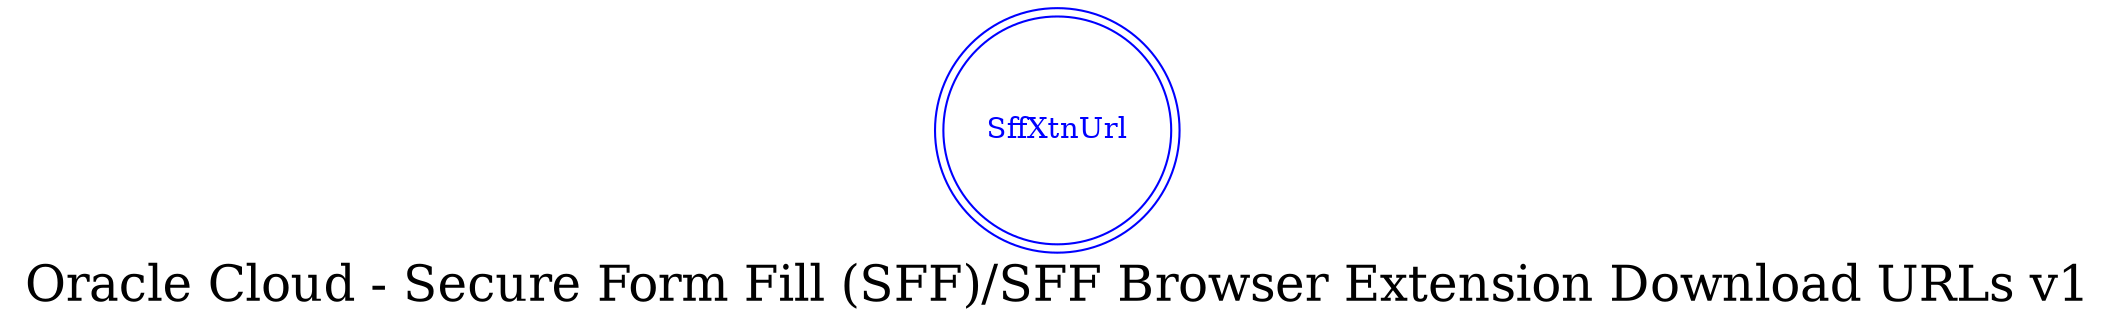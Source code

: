 digraph LexiconGraph {
graph[label="Oracle Cloud - Secure Form Fill (SFF)/SFF Browser Extension Download URLs v1", fontsize=24]
splines=true
"SffXtnUrl" [color=blue, fontcolor=blue, shape=doublecircle]
}
